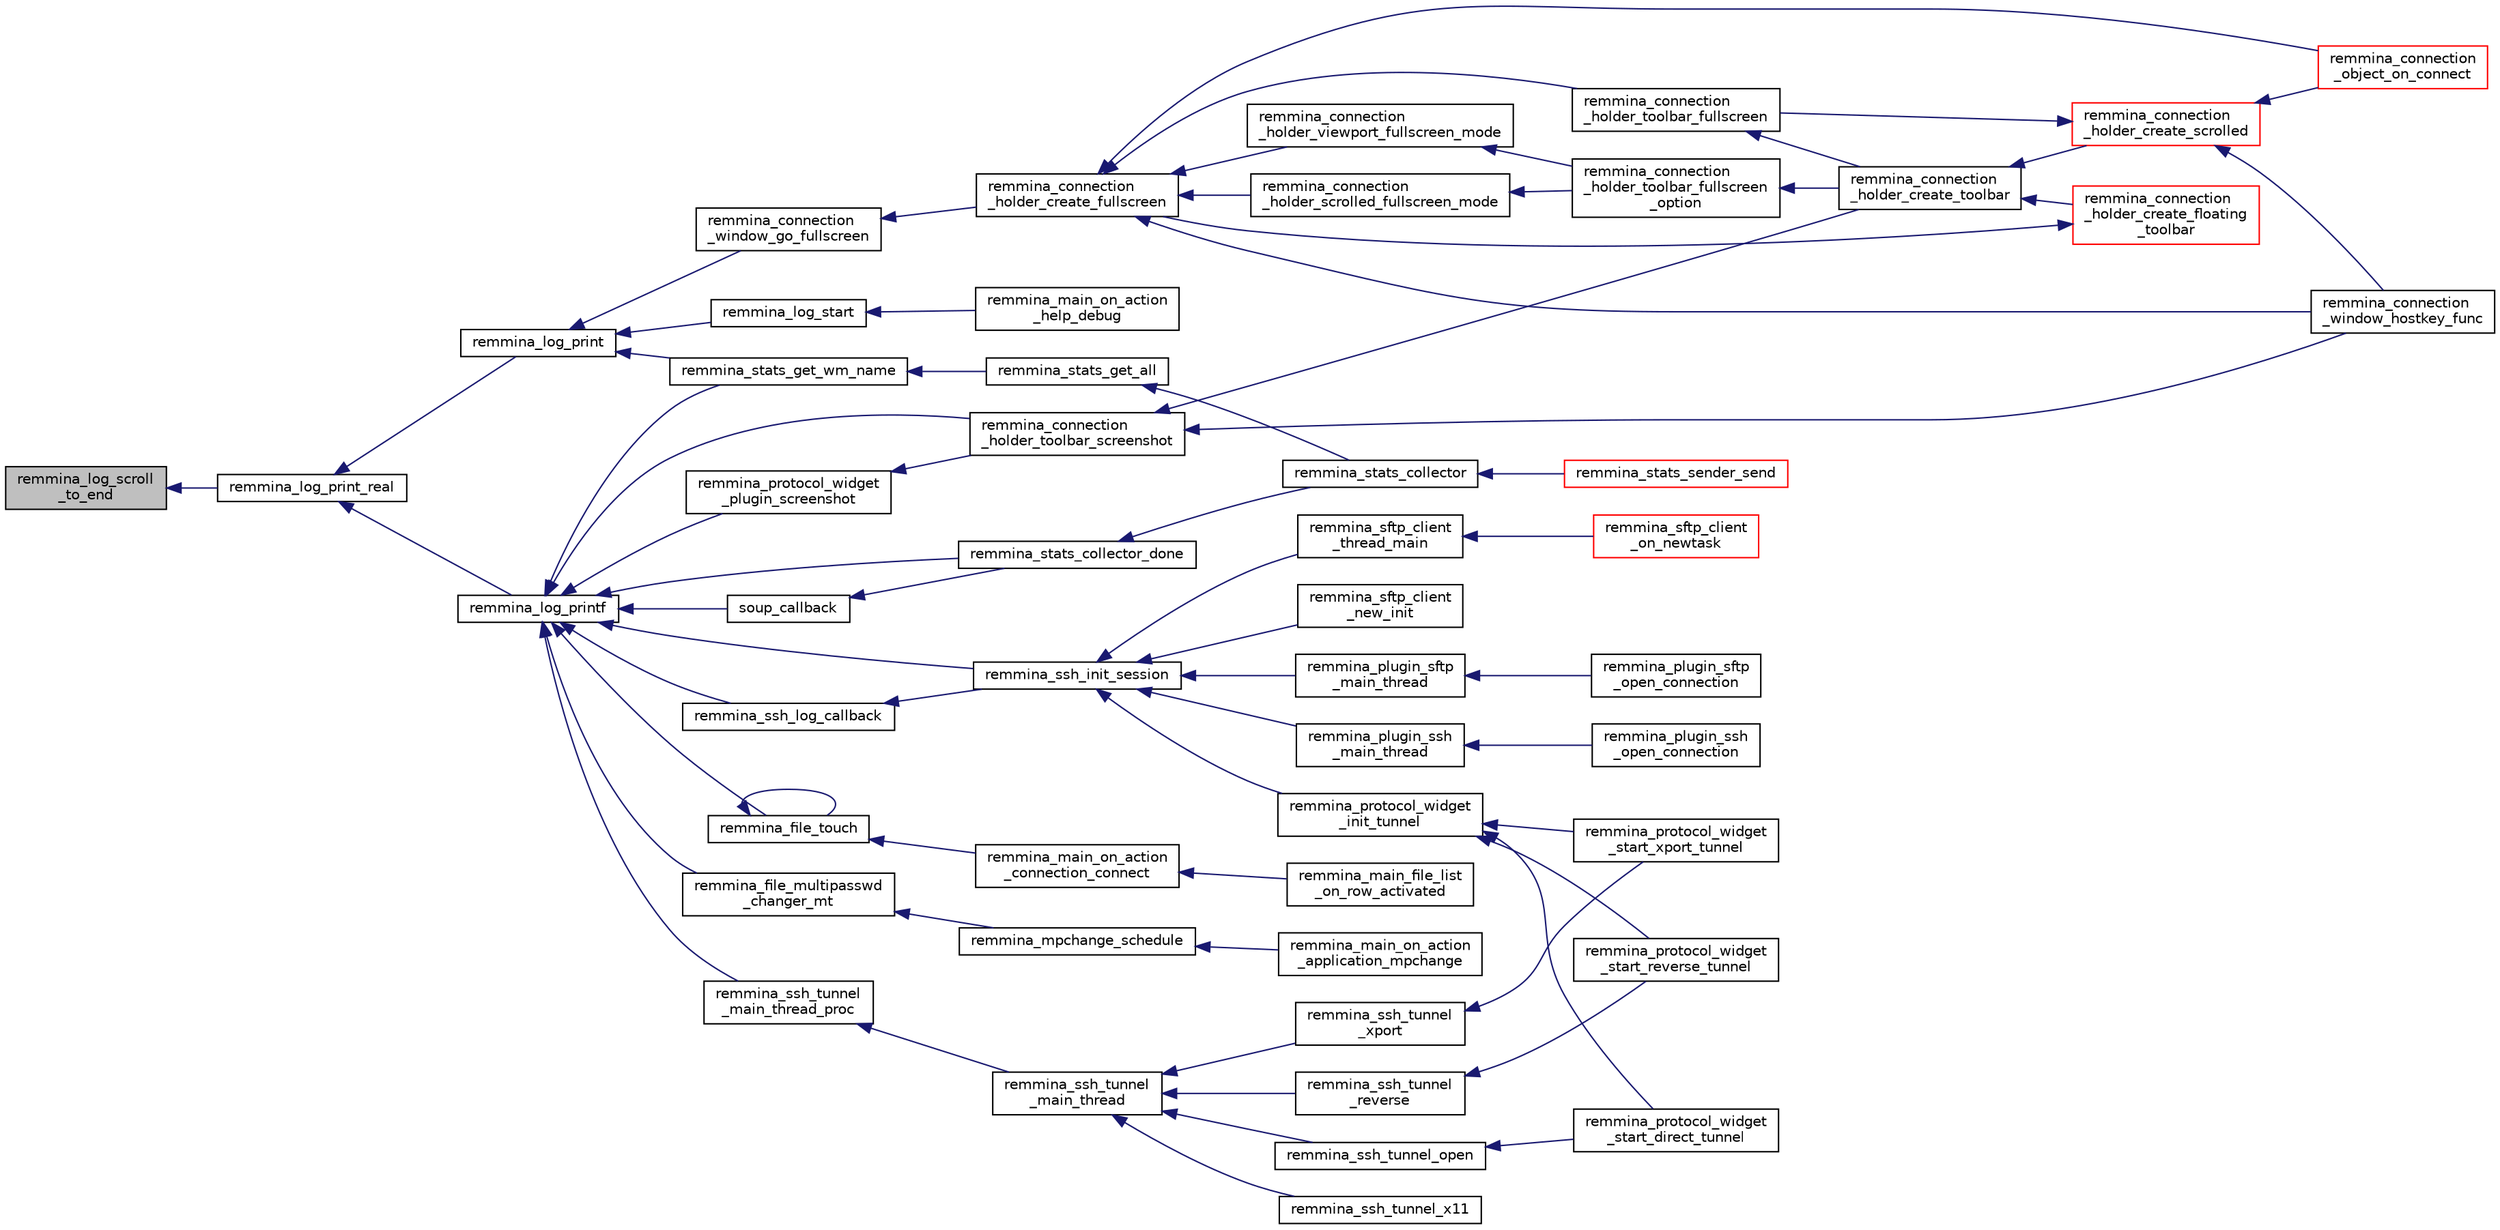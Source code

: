 digraph "remmina_log_scroll_to_end"
{
  edge [fontname="Helvetica",fontsize="10",labelfontname="Helvetica",labelfontsize="10"];
  node [fontname="Helvetica",fontsize="10",shape=record];
  rankdir="LR";
  Node406 [label="remmina_log_scroll\l_to_end",height=0.2,width=0.4,color="black", fillcolor="grey75", style="filled", fontcolor="black"];
  Node406 -> Node407 [dir="back",color="midnightblue",fontsize="10",style="solid",fontname="Helvetica"];
  Node407 [label="remmina_log_print_real",height=0.2,width=0.4,color="black", fillcolor="white", style="filled",URL="$remmina__log_8c.html#a7cbb8cc1b0525ae49248a84fb4b2b1a1"];
  Node407 -> Node408 [dir="back",color="midnightblue",fontsize="10",style="solid",fontname="Helvetica"];
  Node408 [label="remmina_log_print",height=0.2,width=0.4,color="black", fillcolor="white", style="filled",URL="$remmina__log_8h.html#aca8f826a273194e22f4467421af9b3aa"];
  Node408 -> Node409 [dir="back",color="midnightblue",fontsize="10",style="solid",fontname="Helvetica"];
  Node409 [label="remmina_connection\l_window_go_fullscreen",height=0.2,width=0.4,color="black", fillcolor="white", style="filled",URL="$remmina__connection__window_8c.html#a10b3a54bf50f7522ee272932673e9419"];
  Node409 -> Node410 [dir="back",color="midnightblue",fontsize="10",style="solid",fontname="Helvetica"];
  Node410 [label="remmina_connection\l_holder_create_fullscreen",height=0.2,width=0.4,color="black", fillcolor="white", style="filled",URL="$remmina__connection__window_8c.html#ae67ca4d276339723c1ff87fc224eaccf"];
  Node410 -> Node411 [dir="back",color="midnightblue",fontsize="10",style="solid",fontname="Helvetica"];
  Node411 [label="remmina_connection\l_holder_toolbar_fullscreen",height=0.2,width=0.4,color="black", fillcolor="white", style="filled",URL="$remmina__connection__window_8c.html#a02ac20f50f1b7b816bd7208127efdbee"];
  Node411 -> Node412 [dir="back",color="midnightblue",fontsize="10",style="solid",fontname="Helvetica"];
  Node412 [label="remmina_connection\l_holder_create_toolbar",height=0.2,width=0.4,color="black", fillcolor="white", style="filled",URL="$remmina__connection__window_8c.html#af8138da72278e9e9000276e08a6fd984"];
  Node412 -> Node413 [dir="back",color="midnightblue",fontsize="10",style="solid",fontname="Helvetica"];
  Node413 [label="remmina_connection\l_holder_create_floating\l_toolbar",height=0.2,width=0.4,color="red", fillcolor="white", style="filled",URL="$remmina__connection__window_8c.html#a967dca6c1876afc3e6bcb763f9709d43"];
  Node413 -> Node410 [dir="back",color="midnightblue",fontsize="10",style="solid",fontname="Helvetica"];
  Node412 -> Node416 [dir="back",color="midnightblue",fontsize="10",style="solid",fontname="Helvetica"];
  Node416 [label="remmina_connection\l_holder_create_scrolled",height=0.2,width=0.4,color="red", fillcolor="white", style="filled",URL="$remmina__connection__window_8c.html#a57b3656c37df65d276ddd50a16906dc7"];
  Node416 -> Node411 [dir="back",color="midnightblue",fontsize="10",style="solid",fontname="Helvetica"];
  Node416 -> Node419 [dir="back",color="midnightblue",fontsize="10",style="solid",fontname="Helvetica"];
  Node419 [label="remmina_connection\l_window_hostkey_func",height=0.2,width=0.4,color="black", fillcolor="white", style="filled",URL="$remmina__connection__window_8c.html#abef663d930076deb3105f86dabe2a9c3"];
  Node416 -> Node420 [dir="back",color="midnightblue",fontsize="10",style="solid",fontname="Helvetica"];
  Node420 [label="remmina_connection\l_object_on_connect",height=0.2,width=0.4,color="red", fillcolor="white", style="filled",URL="$remmina__connection__window_8c.html#a0ad685a873ecef95ec13caba17e0c22e"];
  Node410 -> Node466 [dir="back",color="midnightblue",fontsize="10",style="solid",fontname="Helvetica"];
  Node466 [label="remmina_connection\l_holder_viewport_fullscreen_mode",height=0.2,width=0.4,color="black", fillcolor="white", style="filled",URL="$remmina__connection__window_8c.html#a0e99d0ff8c39f2c6de508eee9ef498c5"];
  Node466 -> Node467 [dir="back",color="midnightblue",fontsize="10",style="solid",fontname="Helvetica"];
  Node467 [label="remmina_connection\l_holder_toolbar_fullscreen\l_option",height=0.2,width=0.4,color="black", fillcolor="white", style="filled",URL="$remmina__connection__window_8c.html#a1415cdcbed0e6fe9a7978586bf132207"];
  Node467 -> Node412 [dir="back",color="midnightblue",fontsize="10",style="solid",fontname="Helvetica"];
  Node410 -> Node468 [dir="back",color="midnightblue",fontsize="10",style="solid",fontname="Helvetica"];
  Node468 [label="remmina_connection\l_holder_scrolled_fullscreen_mode",height=0.2,width=0.4,color="black", fillcolor="white", style="filled",URL="$remmina__connection__window_8c.html#aa25cae5c0e15e13b817b925e42a044a9"];
  Node468 -> Node467 [dir="back",color="midnightblue",fontsize="10",style="solid",fontname="Helvetica"];
  Node410 -> Node419 [dir="back",color="midnightblue",fontsize="10",style="solid",fontname="Helvetica"];
  Node410 -> Node420 [dir="back",color="midnightblue",fontsize="10",style="solid",fontname="Helvetica"];
  Node408 -> Node469 [dir="back",color="midnightblue",fontsize="10",style="solid",fontname="Helvetica"];
  Node469 [label="remmina_log_start",height=0.2,width=0.4,color="black", fillcolor="white", style="filled",URL="$remmina__log_8h.html#a0b1a2e5262436772262a859cc1e23683"];
  Node469 -> Node470 [dir="back",color="midnightblue",fontsize="10",style="solid",fontname="Helvetica"];
  Node470 [label="remmina_main_on_action\l_help_debug",height=0.2,width=0.4,color="black", fillcolor="white", style="filled",URL="$remmina__main_8c.html#a6034bd779c678857e0561266ef3c0170"];
  Node408 -> Node471 [dir="back",color="midnightblue",fontsize="10",style="solid",fontname="Helvetica"];
  Node471 [label="remmina_stats_get_wm_name",height=0.2,width=0.4,color="black", fillcolor="white", style="filled",URL="$remmina__stats_8c.html#ae596da7901fb3b45b7290a1d70b3ea3a"];
  Node471 -> Node472 [dir="back",color="midnightblue",fontsize="10",style="solid",fontname="Helvetica"];
  Node472 [label="remmina_stats_get_all",height=0.2,width=0.4,color="black", fillcolor="white", style="filled",URL="$remmina__stats_8h.html#a7a1c9ab1abc1fdf78239d11b802843ae",tooltip="Get all statistics in json format to send periodically to the PHP server. "];
  Node472 -> Node473 [dir="back",color="midnightblue",fontsize="10",style="solid",fontname="Helvetica"];
  Node473 [label="remmina_stats_collector",height=0.2,width=0.4,color="black", fillcolor="white", style="filled",URL="$remmina__stats__sender_8c.html#a9fb1f78014c902387de47961e8245518"];
  Node473 -> Node474 [dir="back",color="midnightblue",fontsize="10",style="solid",fontname="Helvetica"];
  Node474 [label="remmina_stats_sender_send",height=0.2,width=0.4,color="red", fillcolor="white", style="filled",URL="$remmina__stats__sender_8h.html#adcfe144769bc83b3a6cc216eb3589919"];
  Node407 -> Node480 [dir="back",color="midnightblue",fontsize="10",style="solid",fontname="Helvetica"];
  Node480 [label="remmina_log_printf",height=0.2,width=0.4,color="black", fillcolor="white", style="filled",URL="$remmina__log_8h.html#ac7848510c1fe1990c992e28cd31af9d8"];
  Node480 -> Node481 [dir="back",color="midnightblue",fontsize="10",style="solid",fontname="Helvetica"];
  Node481 [label="remmina_connection\l_holder_toolbar_screenshot",height=0.2,width=0.4,color="black", fillcolor="white", style="filled",URL="$remmina__connection__window_8c.html#a7959ed5b51966bb0fb9e7b84bbb9878d"];
  Node481 -> Node412 [dir="back",color="midnightblue",fontsize="10",style="solid",fontname="Helvetica"];
  Node481 -> Node419 [dir="back",color="midnightblue",fontsize="10",style="solid",fontname="Helvetica"];
  Node480 -> Node482 [dir="back",color="midnightblue",fontsize="10",style="solid",fontname="Helvetica"];
  Node482 [label="remmina_file_touch",height=0.2,width=0.4,color="black", fillcolor="white", style="filled",URL="$remmina__file_8h.html#a3560cd6da715aad2428f8eab2a96b4e3",tooltip="Update the atime and mtime of a given filename. "];
  Node482 -> Node482 [dir="back",color="midnightblue",fontsize="10",style="solid",fontname="Helvetica"];
  Node482 -> Node445 [dir="back",color="midnightblue",fontsize="10",style="solid",fontname="Helvetica"];
  Node445 [label="remmina_main_on_action\l_connection_connect",height=0.2,width=0.4,color="black", fillcolor="white", style="filled",URL="$remmina__main_8c.html#ae023d1cb099a4f7bee79f13760566cbf"];
  Node445 -> Node446 [dir="back",color="midnightblue",fontsize="10",style="solid",fontname="Helvetica"];
  Node446 [label="remmina_main_file_list\l_on_row_activated",height=0.2,width=0.4,color="black", fillcolor="white", style="filled",URL="$remmina__main_8c.html#aba1a89a2400c5cc8373c6bd34602ac10"];
  Node480 -> Node483 [dir="back",color="midnightblue",fontsize="10",style="solid",fontname="Helvetica"];
  Node483 [label="remmina_file_multipasswd\l_changer_mt",height=0.2,width=0.4,color="black", fillcolor="white", style="filled",URL="$remmina__mpchange_8c.html#a525273e9a7f849c9d072467d216762b2"];
  Node483 -> Node484 [dir="back",color="midnightblue",fontsize="10",style="solid",fontname="Helvetica"];
  Node484 [label="remmina_mpchange_schedule",height=0.2,width=0.4,color="black", fillcolor="white", style="filled",URL="$remmina__mpchange_8h.html#a8627f0b2ac822c2f57a4eddc843a8fed"];
  Node484 -> Node485 [dir="back",color="midnightblue",fontsize="10",style="solid",fontname="Helvetica"];
  Node485 [label="remmina_main_on_action\l_application_mpchange",height=0.2,width=0.4,color="black", fillcolor="white", style="filled",URL="$remmina__main_8c.html#ab4f57cd4cee702be983cf78ed13de578"];
  Node480 -> Node486 [dir="back",color="midnightblue",fontsize="10",style="solid",fontname="Helvetica"];
  Node486 [label="remmina_protocol_widget\l_plugin_screenshot",height=0.2,width=0.4,color="black", fillcolor="white", style="filled",URL="$remmina__protocol__widget_8h.html#a57ac13fc4a2653c40e0601183628c0ca"];
  Node486 -> Node481 [dir="back",color="midnightblue",fontsize="10",style="solid",fontname="Helvetica"];
  Node480 -> Node487 [dir="back",color="midnightblue",fontsize="10",style="solid",fontname="Helvetica"];
  Node487 [label="remmina_ssh_log_callback",height=0.2,width=0.4,color="black", fillcolor="white", style="filled",URL="$remmina__ssh_8c.html#a5a3191a46707e450ee51286976531225"];
  Node487 -> Node488 [dir="back",color="midnightblue",fontsize="10",style="solid",fontname="Helvetica"];
  Node488 [label="remmina_ssh_init_session",height=0.2,width=0.4,color="black", fillcolor="white", style="filled",URL="$remmina__ssh_8h.html#a624b8ac30ddcd00ebda0b51d504f5a33"];
  Node488 -> Node489 [dir="back",color="midnightblue",fontsize="10",style="solid",fontname="Helvetica"];
  Node489 [label="remmina_protocol_widget\l_init_tunnel",height=0.2,width=0.4,color="black", fillcolor="white", style="filled",URL="$remmina__protocol__widget_8c.html#a8c7b715825ff576b24d2878976d20f20"];
  Node489 -> Node490 [dir="back",color="midnightblue",fontsize="10",style="solid",fontname="Helvetica"];
  Node490 [label="remmina_protocol_widget\l_start_direct_tunnel",height=0.2,width=0.4,color="black", fillcolor="white", style="filled",URL="$remmina__protocol__widget_8h.html#a9d55210413d6a313478f81cf76ecf1b7",tooltip="Start an SSH tunnel if possible and return the host:port string. "];
  Node489 -> Node491 [dir="back",color="midnightblue",fontsize="10",style="solid",fontname="Helvetica"];
  Node491 [label="remmina_protocol_widget\l_start_reverse_tunnel",height=0.2,width=0.4,color="black", fillcolor="white", style="filled",URL="$remmina__protocol__widget_8h.html#aa6d9f2f558fcd9e7fe58eefcde1c3c5c"];
  Node489 -> Node492 [dir="back",color="midnightblue",fontsize="10",style="solid",fontname="Helvetica"];
  Node492 [label="remmina_protocol_widget\l_start_xport_tunnel",height=0.2,width=0.4,color="black", fillcolor="white", style="filled",URL="$remmina__protocol__widget_8h.html#a172fa9cf2ce196c9846a3e47ea9036b4"];
  Node488 -> Node493 [dir="back",color="midnightblue",fontsize="10",style="solid",fontname="Helvetica"];
  Node493 [label="remmina_sftp_client\l_thread_main",height=0.2,width=0.4,color="black", fillcolor="white", style="filled",URL="$remmina__sftp__client_8c.html#aea3e3b72fb51d466fee78af11234d7b7"];
  Node493 -> Node494 [dir="back",color="midnightblue",fontsize="10",style="solid",fontname="Helvetica"];
  Node494 [label="remmina_sftp_client\l_on_newtask",height=0.2,width=0.4,color="red", fillcolor="white", style="filled",URL="$remmina__sftp__client_8c.html#a788420fb944ee5059cbc53f8648e9636"];
  Node488 -> Node496 [dir="back",color="midnightblue",fontsize="10",style="solid",fontname="Helvetica"];
  Node496 [label="remmina_sftp_client\l_new_init",height=0.2,width=0.4,color="black", fillcolor="white", style="filled",URL="$remmina__sftp__client_8c.html#a65bc7fd4a50bc7d1aa9de2d3ae6b2282"];
  Node488 -> Node497 [dir="back",color="midnightblue",fontsize="10",style="solid",fontname="Helvetica"];
  Node497 [label="remmina_plugin_sftp\l_main_thread",height=0.2,width=0.4,color="black", fillcolor="white", style="filled",URL="$remmina__sftp__plugin_8c.html#ab524c406d78b2e32a339884fbdae56a9"];
  Node497 -> Node498 [dir="back",color="midnightblue",fontsize="10",style="solid",fontname="Helvetica"];
  Node498 [label="remmina_plugin_sftp\l_open_connection",height=0.2,width=0.4,color="black", fillcolor="white", style="filled",URL="$remmina__sftp__plugin_8c.html#a0553d8f4834a1865e3640ec4180e63c4"];
  Node488 -> Node499 [dir="back",color="midnightblue",fontsize="10",style="solid",fontname="Helvetica"];
  Node499 [label="remmina_plugin_ssh\l_main_thread",height=0.2,width=0.4,color="black", fillcolor="white", style="filled",URL="$remmina__ssh__plugin_8c.html#a4fa1cd6e50c66d79e727d7264fc454ee",tooltip="Remmina Protocol plugin main function. "];
  Node499 -> Node500 [dir="back",color="midnightblue",fontsize="10",style="solid",fontname="Helvetica"];
  Node500 [label="remmina_plugin_ssh\l_open_connection",height=0.2,width=0.4,color="black", fillcolor="white", style="filled",URL="$remmina__ssh__plugin_8c.html#a01bb81cfc23add39c9260e888ef1d88f",tooltip="Initialize the the main window properties and the pthread. "];
  Node480 -> Node488 [dir="back",color="midnightblue",fontsize="10",style="solid",fontname="Helvetica"];
  Node480 -> Node501 [dir="back",color="midnightblue",fontsize="10",style="solid",fontname="Helvetica"];
  Node501 [label="remmina_ssh_tunnel\l_main_thread_proc",height=0.2,width=0.4,color="black", fillcolor="white", style="filled",URL="$remmina__ssh_8c.html#a2c47bcbe038c0d5a393a781c96a5a549"];
  Node501 -> Node502 [dir="back",color="midnightblue",fontsize="10",style="solid",fontname="Helvetica"];
  Node502 [label="remmina_ssh_tunnel\l_main_thread",height=0.2,width=0.4,color="black", fillcolor="white", style="filled",URL="$remmina__ssh_8c.html#a879c1981a3b643529d64107a653016a6"];
  Node502 -> Node503 [dir="back",color="midnightblue",fontsize="10",style="solid",fontname="Helvetica"];
  Node503 [label="remmina_ssh_tunnel_open",height=0.2,width=0.4,color="black", fillcolor="white", style="filled",URL="$remmina__ssh_8h.html#a52b3f47eac79f2781ba81d61505f4f53"];
  Node503 -> Node490 [dir="back",color="midnightblue",fontsize="10",style="solid",fontname="Helvetica"];
  Node502 -> Node504 [dir="back",color="midnightblue",fontsize="10",style="solid",fontname="Helvetica"];
  Node504 [label="remmina_ssh_tunnel_x11",height=0.2,width=0.4,color="black", fillcolor="white", style="filled",URL="$remmina__ssh_8h.html#ac6d58beb4df141c6353e897c39748146"];
  Node502 -> Node505 [dir="back",color="midnightblue",fontsize="10",style="solid",fontname="Helvetica"];
  Node505 [label="remmina_ssh_tunnel\l_xport",height=0.2,width=0.4,color="black", fillcolor="white", style="filled",URL="$remmina__ssh_8h.html#aba49db2ced40e21e8adfad69dcfda2c4"];
  Node505 -> Node492 [dir="back",color="midnightblue",fontsize="10",style="solid",fontname="Helvetica"];
  Node502 -> Node506 [dir="back",color="midnightblue",fontsize="10",style="solid",fontname="Helvetica"];
  Node506 [label="remmina_ssh_tunnel\l_reverse",height=0.2,width=0.4,color="black", fillcolor="white", style="filled",URL="$remmina__ssh_8h.html#ae47c8270267b02b9c0ff5b36074101c2"];
  Node506 -> Node491 [dir="back",color="midnightblue",fontsize="10",style="solid",fontname="Helvetica"];
  Node480 -> Node471 [dir="back",color="midnightblue",fontsize="10",style="solid",fontname="Helvetica"];
  Node480 -> Node507 [dir="back",color="midnightblue",fontsize="10",style="solid",fontname="Helvetica"];
  Node507 [label="soup_callback",height=0.2,width=0.4,color="black", fillcolor="white", style="filled",URL="$remmina__stats__sender_8c.html#a25ee87d9e565079665ced10b7736fb20"];
  Node507 -> Node508 [dir="back",color="midnightblue",fontsize="10",style="solid",fontname="Helvetica"];
  Node508 [label="remmina_stats_collector_done",height=0.2,width=0.4,color="black", fillcolor="white", style="filled",URL="$remmina__stats__sender_8c.html#a38aa59201bec4b28dd8af8273063dce7"];
  Node508 -> Node473 [dir="back",color="midnightblue",fontsize="10",style="solid",fontname="Helvetica"];
  Node480 -> Node508 [dir="back",color="midnightblue",fontsize="10",style="solid",fontname="Helvetica"];
}
